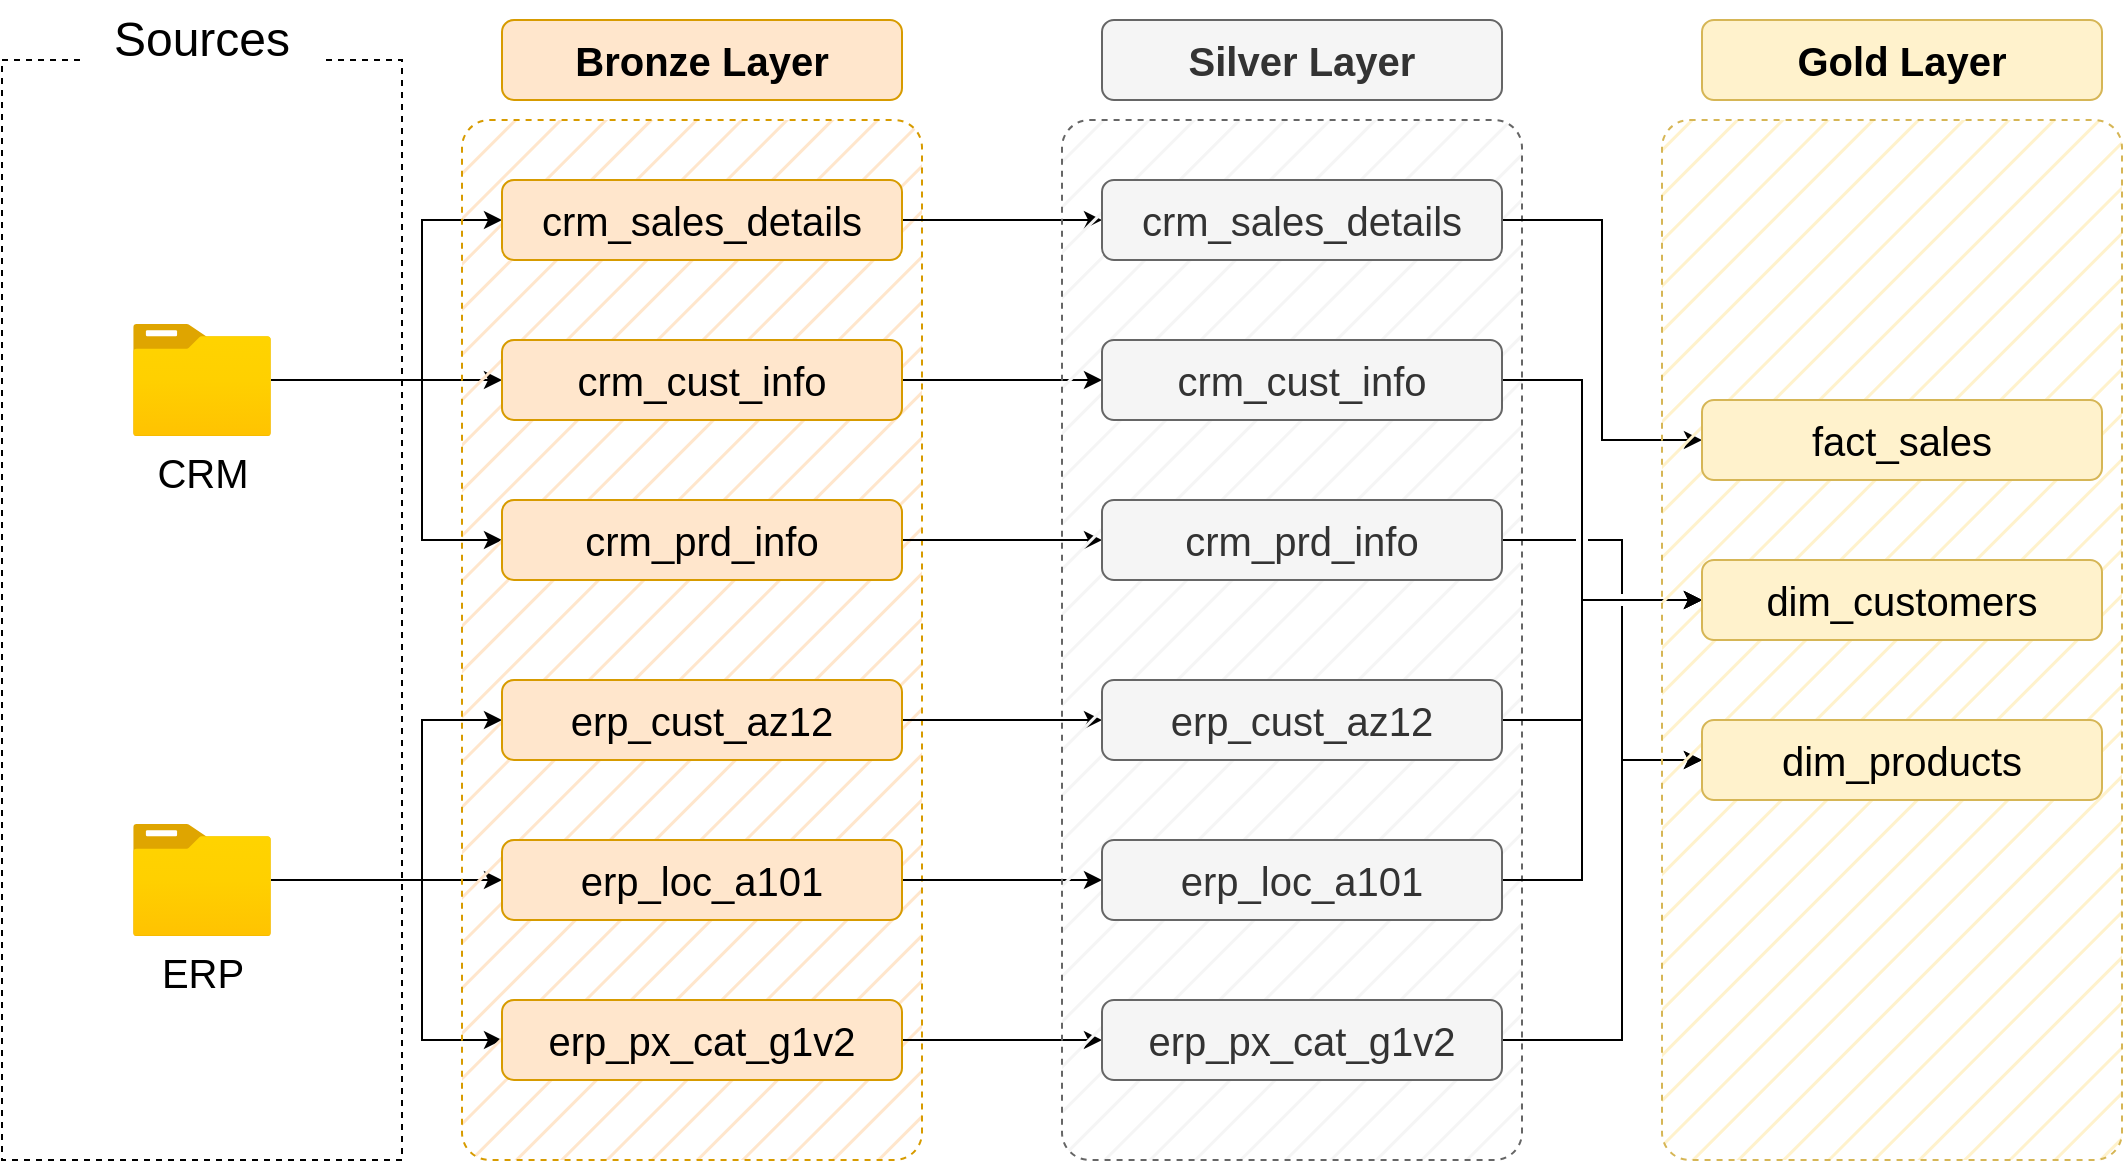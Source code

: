 <mxfile version="26.0.16">
  <diagram name="Page-1" id="jtkjetc9M8YAjgjAZ3d0">
    <mxGraphModel dx="1242" dy="907" grid="1" gridSize="10" guides="1" tooltips="1" connect="1" arrows="1" fold="1" page="1" pageScale="1" pageWidth="1200" pageHeight="1920" math="0" shadow="0">
      <root>
        <mxCell id="0" />
        <mxCell id="1" parent="0" />
        <mxCell id="IwOG8lvMpm1gIUN0wVco-1" value="" style="rounded=0;whiteSpace=wrap;html=1;fillColor=none;strokeColor=default;dashed=1;" parent="1" vertex="1">
          <mxGeometry x="40" y="480" width="200" height="550" as="geometry" />
        </mxCell>
        <mxCell id="IwOG8lvMpm1gIUN0wVco-2" value="&lt;font style=&quot;font-size: 24px;&quot;&gt;Sources&lt;/font&gt;" style="rounded=1;whiteSpace=wrap;html=1;strokeColor=none;" parent="1" vertex="1">
          <mxGeometry x="80" y="450" width="120" height="40" as="geometry" />
        </mxCell>
        <mxCell id="IwOG8lvMpm1gIUN0wVco-13" style="edgeStyle=orthogonalEdgeStyle;rounded=0;orthogonalLoop=1;jettySize=auto;html=1;entryX=0;entryY=0.5;entryDx=0;entryDy=0;" parent="1" source="IwOG8lvMpm1gIUN0wVco-4" target="IwOG8lvMpm1gIUN0wVco-10" edge="1">
          <mxGeometry relative="1" as="geometry">
            <Array as="points">
              <mxPoint x="250" y="640" />
              <mxPoint x="250" y="560" />
            </Array>
          </mxGeometry>
        </mxCell>
        <mxCell id="IwOG8lvMpm1gIUN0wVco-14" style="edgeStyle=orthogonalEdgeStyle;rounded=0;orthogonalLoop=1;jettySize=auto;html=1;entryX=0;entryY=0.5;entryDx=0;entryDy=0;" parent="1" source="IwOG8lvMpm1gIUN0wVco-4" target="IwOG8lvMpm1gIUN0wVco-11" edge="1">
          <mxGeometry relative="1" as="geometry" />
        </mxCell>
        <mxCell id="IwOG8lvMpm1gIUN0wVco-15" style="edgeStyle=orthogonalEdgeStyle;rounded=0;orthogonalLoop=1;jettySize=auto;html=1;entryX=0;entryY=0.5;entryDx=0;entryDy=0;" parent="1" source="IwOG8lvMpm1gIUN0wVco-4" target="IwOG8lvMpm1gIUN0wVco-12" edge="1">
          <mxGeometry relative="1" as="geometry">
            <Array as="points">
              <mxPoint x="250" y="640" />
              <mxPoint x="250" y="720" />
            </Array>
          </mxGeometry>
        </mxCell>
        <mxCell id="IwOG8lvMpm1gIUN0wVco-4" value="&lt;font style=&quot;font-size: 20px;&quot;&gt;CRM&lt;/font&gt;" style="image;aspect=fixed;html=1;points=[];align=center;fontSize=12;image=img/lib/azure2/general/Folder_Blank.svg;" parent="1" vertex="1">
          <mxGeometry x="105.5" y="612" width="69" height="56.0" as="geometry" />
        </mxCell>
        <mxCell id="IwOG8lvMpm1gIUN0wVco-19" style="edgeStyle=orthogonalEdgeStyle;rounded=0;orthogonalLoop=1;jettySize=auto;html=1;entryX=0;entryY=0.5;entryDx=0;entryDy=0;" parent="1" source="IwOG8lvMpm1gIUN0wVco-5" target="IwOG8lvMpm1gIUN0wVco-16" edge="1">
          <mxGeometry relative="1" as="geometry">
            <Array as="points">
              <mxPoint x="250" y="890" />
              <mxPoint x="250" y="810" />
            </Array>
          </mxGeometry>
        </mxCell>
        <mxCell id="IwOG8lvMpm1gIUN0wVco-20" style="edgeStyle=orthogonalEdgeStyle;rounded=0;orthogonalLoop=1;jettySize=auto;html=1;entryX=0;entryY=0.5;entryDx=0;entryDy=0;" parent="1" source="IwOG8lvMpm1gIUN0wVco-5" target="IwOG8lvMpm1gIUN0wVco-17" edge="1">
          <mxGeometry relative="1" as="geometry" />
        </mxCell>
        <mxCell id="IwOG8lvMpm1gIUN0wVco-21" style="edgeStyle=orthogonalEdgeStyle;rounded=0;orthogonalLoop=1;jettySize=auto;html=1;entryX=0;entryY=0.5;entryDx=0;entryDy=0;" parent="1" source="IwOG8lvMpm1gIUN0wVco-5" target="IwOG8lvMpm1gIUN0wVco-18" edge="1">
          <mxGeometry relative="1" as="geometry">
            <Array as="points">
              <mxPoint x="250" y="890" />
              <mxPoint x="250" y="970" />
            </Array>
          </mxGeometry>
        </mxCell>
        <mxCell id="IwOG8lvMpm1gIUN0wVco-5" value="&lt;font style=&quot;font-size: 20px;&quot;&gt;ERP&lt;/font&gt;" style="image;aspect=fixed;html=1;points=[];align=center;fontSize=12;image=img/lib/azure2/general/Folder_Blank.svg;" parent="1" vertex="1">
          <mxGeometry x="105.5" y="862" width="69" height="56.0" as="geometry" />
        </mxCell>
        <mxCell id="IwOG8lvMpm1gIUN0wVco-8" value="" style="rounded=1;whiteSpace=wrap;html=1;dashed=1;fillStyle=hatch;fillColor=#ffe6cc;strokeColor=#d79b00;arcSize=6;" parent="1" vertex="1">
          <mxGeometry x="270" y="510" width="230" height="520" as="geometry" />
        </mxCell>
        <mxCell id="IwOG8lvMpm1gIUN0wVco-9" value="&lt;b&gt;&lt;font style=&quot;font-size: 20px;&quot;&gt;Bronze Layer&lt;/font&gt;&lt;/b&gt;" style="rounded=1;whiteSpace=wrap;html=1;fillColor=#ffe6cc;strokeColor=#d79b00;" parent="1" vertex="1">
          <mxGeometry x="290" y="460" width="200" height="40" as="geometry" />
        </mxCell>
        <mxCell id="zI4OVcOaUHt98udvWxGe-9" style="edgeStyle=orthogonalEdgeStyle;rounded=0;orthogonalLoop=1;jettySize=auto;html=1;entryX=0;entryY=0.5;entryDx=0;entryDy=0;" parent="1" source="IwOG8lvMpm1gIUN0wVco-10" target="zI4OVcOaUHt98udvWxGe-3" edge="1">
          <mxGeometry relative="1" as="geometry" />
        </mxCell>
        <mxCell id="IwOG8lvMpm1gIUN0wVco-10" value="&lt;span style=&quot;font-size: 20px;&quot;&gt;crm_sales_details&lt;/span&gt;" style="rounded=1;whiteSpace=wrap;html=1;fillColor=#ffe6cc;strokeColor=#d79b00;" parent="1" vertex="1">
          <mxGeometry x="290" y="540" width="200" height="40" as="geometry" />
        </mxCell>
        <mxCell id="zI4OVcOaUHt98udvWxGe-10" value="" style="edgeStyle=orthogonalEdgeStyle;rounded=0;orthogonalLoop=1;jettySize=auto;html=1;" parent="1" source="IwOG8lvMpm1gIUN0wVco-11" target="zI4OVcOaUHt98udvWxGe-4" edge="1">
          <mxGeometry relative="1" as="geometry" />
        </mxCell>
        <mxCell id="IwOG8lvMpm1gIUN0wVco-11" value="&lt;span style=&quot;font-size: 20px;&quot;&gt;crm_cust_info&lt;/span&gt;" style="rounded=1;whiteSpace=wrap;html=1;fillColor=#ffe6cc;strokeColor=#d79b00;" parent="1" vertex="1">
          <mxGeometry x="290" y="620" width="200" height="40" as="geometry" />
        </mxCell>
        <mxCell id="zI4OVcOaUHt98udvWxGe-11" value="" style="edgeStyle=orthogonalEdgeStyle;rounded=0;orthogonalLoop=1;jettySize=auto;html=1;" parent="1" source="IwOG8lvMpm1gIUN0wVco-12" target="zI4OVcOaUHt98udvWxGe-5" edge="1">
          <mxGeometry relative="1" as="geometry" />
        </mxCell>
        <mxCell id="IwOG8lvMpm1gIUN0wVco-12" value="&lt;span style=&quot;font-size: 20px;&quot;&gt;crm_prd_info&lt;/span&gt;" style="rounded=1;whiteSpace=wrap;html=1;fillColor=#ffe6cc;strokeColor=#d79b00;" parent="1" vertex="1">
          <mxGeometry x="290" y="700" width="200" height="40" as="geometry" />
        </mxCell>
        <mxCell id="zI4OVcOaUHt98udvWxGe-12" value="" style="edgeStyle=orthogonalEdgeStyle;rounded=0;orthogonalLoop=1;jettySize=auto;html=1;" parent="1" source="IwOG8lvMpm1gIUN0wVco-16" target="zI4OVcOaUHt98udvWxGe-6" edge="1">
          <mxGeometry relative="1" as="geometry" />
        </mxCell>
        <mxCell id="IwOG8lvMpm1gIUN0wVco-16" value="&lt;span style=&quot;font-size: 20px;&quot;&gt;erp_cust_az12&lt;/span&gt;" style="rounded=1;whiteSpace=wrap;html=1;fillColor=#ffe6cc;strokeColor=#d79b00;" parent="1" vertex="1">
          <mxGeometry x="290" y="790" width="200" height="40" as="geometry" />
        </mxCell>
        <mxCell id="zI4OVcOaUHt98udvWxGe-13" value="" style="edgeStyle=orthogonalEdgeStyle;rounded=0;orthogonalLoop=1;jettySize=auto;html=1;" parent="1" source="IwOG8lvMpm1gIUN0wVco-17" target="zI4OVcOaUHt98udvWxGe-7" edge="1">
          <mxGeometry relative="1" as="geometry" />
        </mxCell>
        <mxCell id="IwOG8lvMpm1gIUN0wVco-17" value="&lt;span style=&quot;font-size: 20px;&quot;&gt;erp_loc_a101&lt;/span&gt;" style="rounded=1;whiteSpace=wrap;html=1;fillColor=#ffe6cc;strokeColor=#d79b00;" parent="1" vertex="1">
          <mxGeometry x="290" y="870" width="200" height="40" as="geometry" />
        </mxCell>
        <mxCell id="zI4OVcOaUHt98udvWxGe-14" value="" style="edgeStyle=orthogonalEdgeStyle;rounded=0;orthogonalLoop=1;jettySize=auto;html=1;" parent="1" source="IwOG8lvMpm1gIUN0wVco-18" target="zI4OVcOaUHt98udvWxGe-8" edge="1">
          <mxGeometry relative="1" as="geometry" />
        </mxCell>
        <mxCell id="IwOG8lvMpm1gIUN0wVco-18" value="&lt;span style=&quot;font-size: 20px;&quot;&gt;erp_px_cat_g1v2&lt;/span&gt;" style="rounded=1;whiteSpace=wrap;html=1;fillColor=#ffe6cc;strokeColor=#d79b00;" parent="1" vertex="1">
          <mxGeometry x="290" y="950" width="200" height="40" as="geometry" />
        </mxCell>
        <mxCell id="zI4OVcOaUHt98udvWxGe-1" value="" style="rounded=1;whiteSpace=wrap;html=1;dashed=1;fillStyle=hatch;arcSize=6;fillColor=#f5f5f5;fontColor=#333333;strokeColor=#666666;" parent="1" vertex="1">
          <mxGeometry x="570" y="510" width="230" height="520" as="geometry" />
        </mxCell>
        <mxCell id="zI4OVcOaUHt98udvWxGe-2" value="&lt;b&gt;&lt;font style=&quot;font-size: 20px;&quot;&gt;Silver Layer&lt;/font&gt;&lt;/b&gt;" style="rounded=1;whiteSpace=wrap;html=1;fillColor=#f5f5f5;fontColor=#333333;strokeColor=#666666;" parent="1" vertex="1">
          <mxGeometry x="590" y="460" width="200" height="40" as="geometry" />
        </mxCell>
        <mxCell id="gMcOByWeOnbXkQ3nLBmf-9" style="edgeStyle=orthogonalEdgeStyle;rounded=0;orthogonalLoop=1;jettySize=auto;html=1;entryX=0;entryY=0.5;entryDx=0;entryDy=0;" edge="1" parent="1" source="zI4OVcOaUHt98udvWxGe-3" target="gMcOByWeOnbXkQ3nLBmf-3">
          <mxGeometry relative="1" as="geometry" />
        </mxCell>
        <mxCell id="zI4OVcOaUHt98udvWxGe-3" value="&lt;span style=&quot;font-size: 20px;&quot;&gt;crm_sales_details&lt;/span&gt;" style="rounded=1;whiteSpace=wrap;html=1;fillColor=#f5f5f5;fontColor=#333333;strokeColor=#666666;" parent="1" vertex="1">
          <mxGeometry x="590" y="540" width="200" height="40" as="geometry" />
        </mxCell>
        <mxCell id="gMcOByWeOnbXkQ3nLBmf-10" style="edgeStyle=orthogonalEdgeStyle;rounded=0;orthogonalLoop=1;jettySize=auto;html=1;entryX=0;entryY=0.5;entryDx=0;entryDy=0;jumpStyle=gap;" edge="1" parent="1" source="zI4OVcOaUHt98udvWxGe-4" target="gMcOByWeOnbXkQ3nLBmf-4">
          <mxGeometry relative="1" as="geometry">
            <Array as="points">
              <mxPoint x="830" y="640" />
              <mxPoint x="830" y="750" />
            </Array>
          </mxGeometry>
        </mxCell>
        <mxCell id="zI4OVcOaUHt98udvWxGe-4" value="&lt;span style=&quot;font-size: 20px;&quot;&gt;crm_cust_info&lt;/span&gt;" style="rounded=1;whiteSpace=wrap;html=1;fillColor=#f5f5f5;fontColor=#333333;strokeColor=#666666;" parent="1" vertex="1">
          <mxGeometry x="590" y="620" width="200" height="40" as="geometry" />
        </mxCell>
        <mxCell id="gMcOByWeOnbXkQ3nLBmf-13" style="edgeStyle=orthogonalEdgeStyle;rounded=0;orthogonalLoop=1;jettySize=auto;html=1;entryX=0;entryY=0.5;entryDx=0;entryDy=0;jumpStyle=gap;" edge="1" parent="1" source="zI4OVcOaUHt98udvWxGe-5" target="gMcOByWeOnbXkQ3nLBmf-5">
          <mxGeometry relative="1" as="geometry">
            <Array as="points">
              <mxPoint x="850" y="720" />
              <mxPoint x="850" y="830" />
            </Array>
          </mxGeometry>
        </mxCell>
        <mxCell id="zI4OVcOaUHt98udvWxGe-5" value="&lt;span style=&quot;font-size: 20px;&quot;&gt;crm_prd_info&lt;/span&gt;" style="rounded=1;whiteSpace=wrap;html=1;fillColor=#f5f5f5;fontColor=#333333;strokeColor=#666666;" parent="1" vertex="1">
          <mxGeometry x="590" y="700" width="200" height="40" as="geometry" />
        </mxCell>
        <mxCell id="gMcOByWeOnbXkQ3nLBmf-11" style="edgeStyle=orthogonalEdgeStyle;rounded=0;orthogonalLoop=1;jettySize=auto;html=1;entryX=0;entryY=0.5;entryDx=0;entryDy=0;jumpStyle=gap;" edge="1" parent="1" source="zI4OVcOaUHt98udvWxGe-6" target="gMcOByWeOnbXkQ3nLBmf-4">
          <mxGeometry relative="1" as="geometry">
            <Array as="points">
              <mxPoint x="830" y="810" />
              <mxPoint x="830" y="750" />
            </Array>
          </mxGeometry>
        </mxCell>
        <mxCell id="zI4OVcOaUHt98udvWxGe-6" value="&lt;span style=&quot;font-size: 20px;&quot;&gt;erp_cust_az12&lt;/span&gt;" style="rounded=1;whiteSpace=wrap;html=1;fillColor=#f5f5f5;fontColor=#333333;strokeColor=#666666;" parent="1" vertex="1">
          <mxGeometry x="590" y="790" width="200" height="40" as="geometry" />
        </mxCell>
        <mxCell id="gMcOByWeOnbXkQ3nLBmf-12" style="edgeStyle=orthogonalEdgeStyle;rounded=0;orthogonalLoop=1;jettySize=auto;html=1;entryX=0;entryY=0.5;entryDx=0;entryDy=0;jumpStyle=gap;" edge="1" parent="1" source="zI4OVcOaUHt98udvWxGe-7" target="gMcOByWeOnbXkQ3nLBmf-4">
          <mxGeometry relative="1" as="geometry">
            <Array as="points">
              <mxPoint x="830" y="890" />
              <mxPoint x="830" y="750" />
            </Array>
          </mxGeometry>
        </mxCell>
        <mxCell id="zI4OVcOaUHt98udvWxGe-7" value="&lt;span style=&quot;font-size: 20px;&quot;&gt;erp_loc_a101&lt;/span&gt;" style="rounded=1;whiteSpace=wrap;html=1;fillColor=#f5f5f5;fontColor=#333333;strokeColor=#666666;" parent="1" vertex="1">
          <mxGeometry x="590" y="870" width="200" height="40" as="geometry" />
        </mxCell>
        <mxCell id="gMcOByWeOnbXkQ3nLBmf-14" style="edgeStyle=orthogonalEdgeStyle;rounded=0;orthogonalLoop=1;jettySize=auto;html=1;entryX=0;entryY=0.5;entryDx=0;entryDy=0;jumpStyle=gap;" edge="1" parent="1" source="zI4OVcOaUHt98udvWxGe-8" target="gMcOByWeOnbXkQ3nLBmf-5">
          <mxGeometry relative="1" as="geometry">
            <Array as="points">
              <mxPoint x="850" y="970" />
              <mxPoint x="850" y="830" />
            </Array>
          </mxGeometry>
        </mxCell>
        <mxCell id="zI4OVcOaUHt98udvWxGe-8" value="&lt;span style=&quot;font-size: 20px;&quot;&gt;erp_px_cat_g1v2&lt;/span&gt;" style="rounded=1;whiteSpace=wrap;html=1;fillColor=#f5f5f5;fontColor=#333333;strokeColor=#666666;" parent="1" vertex="1">
          <mxGeometry x="590" y="950" width="200" height="40" as="geometry" />
        </mxCell>
        <mxCell id="gMcOByWeOnbXkQ3nLBmf-1" value="" style="rounded=1;whiteSpace=wrap;html=1;dashed=1;fillStyle=hatch;arcSize=6;fillColor=#fff2cc;strokeColor=#d6b656;" vertex="1" parent="1">
          <mxGeometry x="870" y="510" width="230" height="520" as="geometry" />
        </mxCell>
        <mxCell id="gMcOByWeOnbXkQ3nLBmf-2" value="&lt;b&gt;&lt;font style=&quot;font-size: 20px;&quot;&gt;Gold Layer&lt;/font&gt;&lt;/b&gt;" style="rounded=1;whiteSpace=wrap;html=1;fillColor=#fff2cc;strokeColor=#d6b656;" vertex="1" parent="1">
          <mxGeometry x="890" y="460" width="200" height="40" as="geometry" />
        </mxCell>
        <mxCell id="gMcOByWeOnbXkQ3nLBmf-3" value="&lt;span style=&quot;font-size: 20px;&quot;&gt;fact_sales&lt;/span&gt;" style="rounded=1;whiteSpace=wrap;html=1;fillColor=#fff2cc;strokeColor=#d6b656;" vertex="1" parent="1">
          <mxGeometry x="890" y="650" width="200" height="40" as="geometry" />
        </mxCell>
        <mxCell id="gMcOByWeOnbXkQ3nLBmf-4" value="&lt;span style=&quot;font-size: 20px;&quot;&gt;dim_customers&lt;/span&gt;" style="rounded=1;whiteSpace=wrap;html=1;fillColor=#fff2cc;strokeColor=#d6b656;" vertex="1" parent="1">
          <mxGeometry x="890" y="730" width="200" height="40" as="geometry" />
        </mxCell>
        <mxCell id="gMcOByWeOnbXkQ3nLBmf-5" value="&lt;span style=&quot;font-size: 20px;&quot;&gt;dim_products&lt;/span&gt;" style="rounded=1;whiteSpace=wrap;html=1;fillColor=#fff2cc;strokeColor=#d6b656;" vertex="1" parent="1">
          <mxGeometry x="890" y="810" width="200" height="40" as="geometry" />
        </mxCell>
      </root>
    </mxGraphModel>
  </diagram>
</mxfile>
